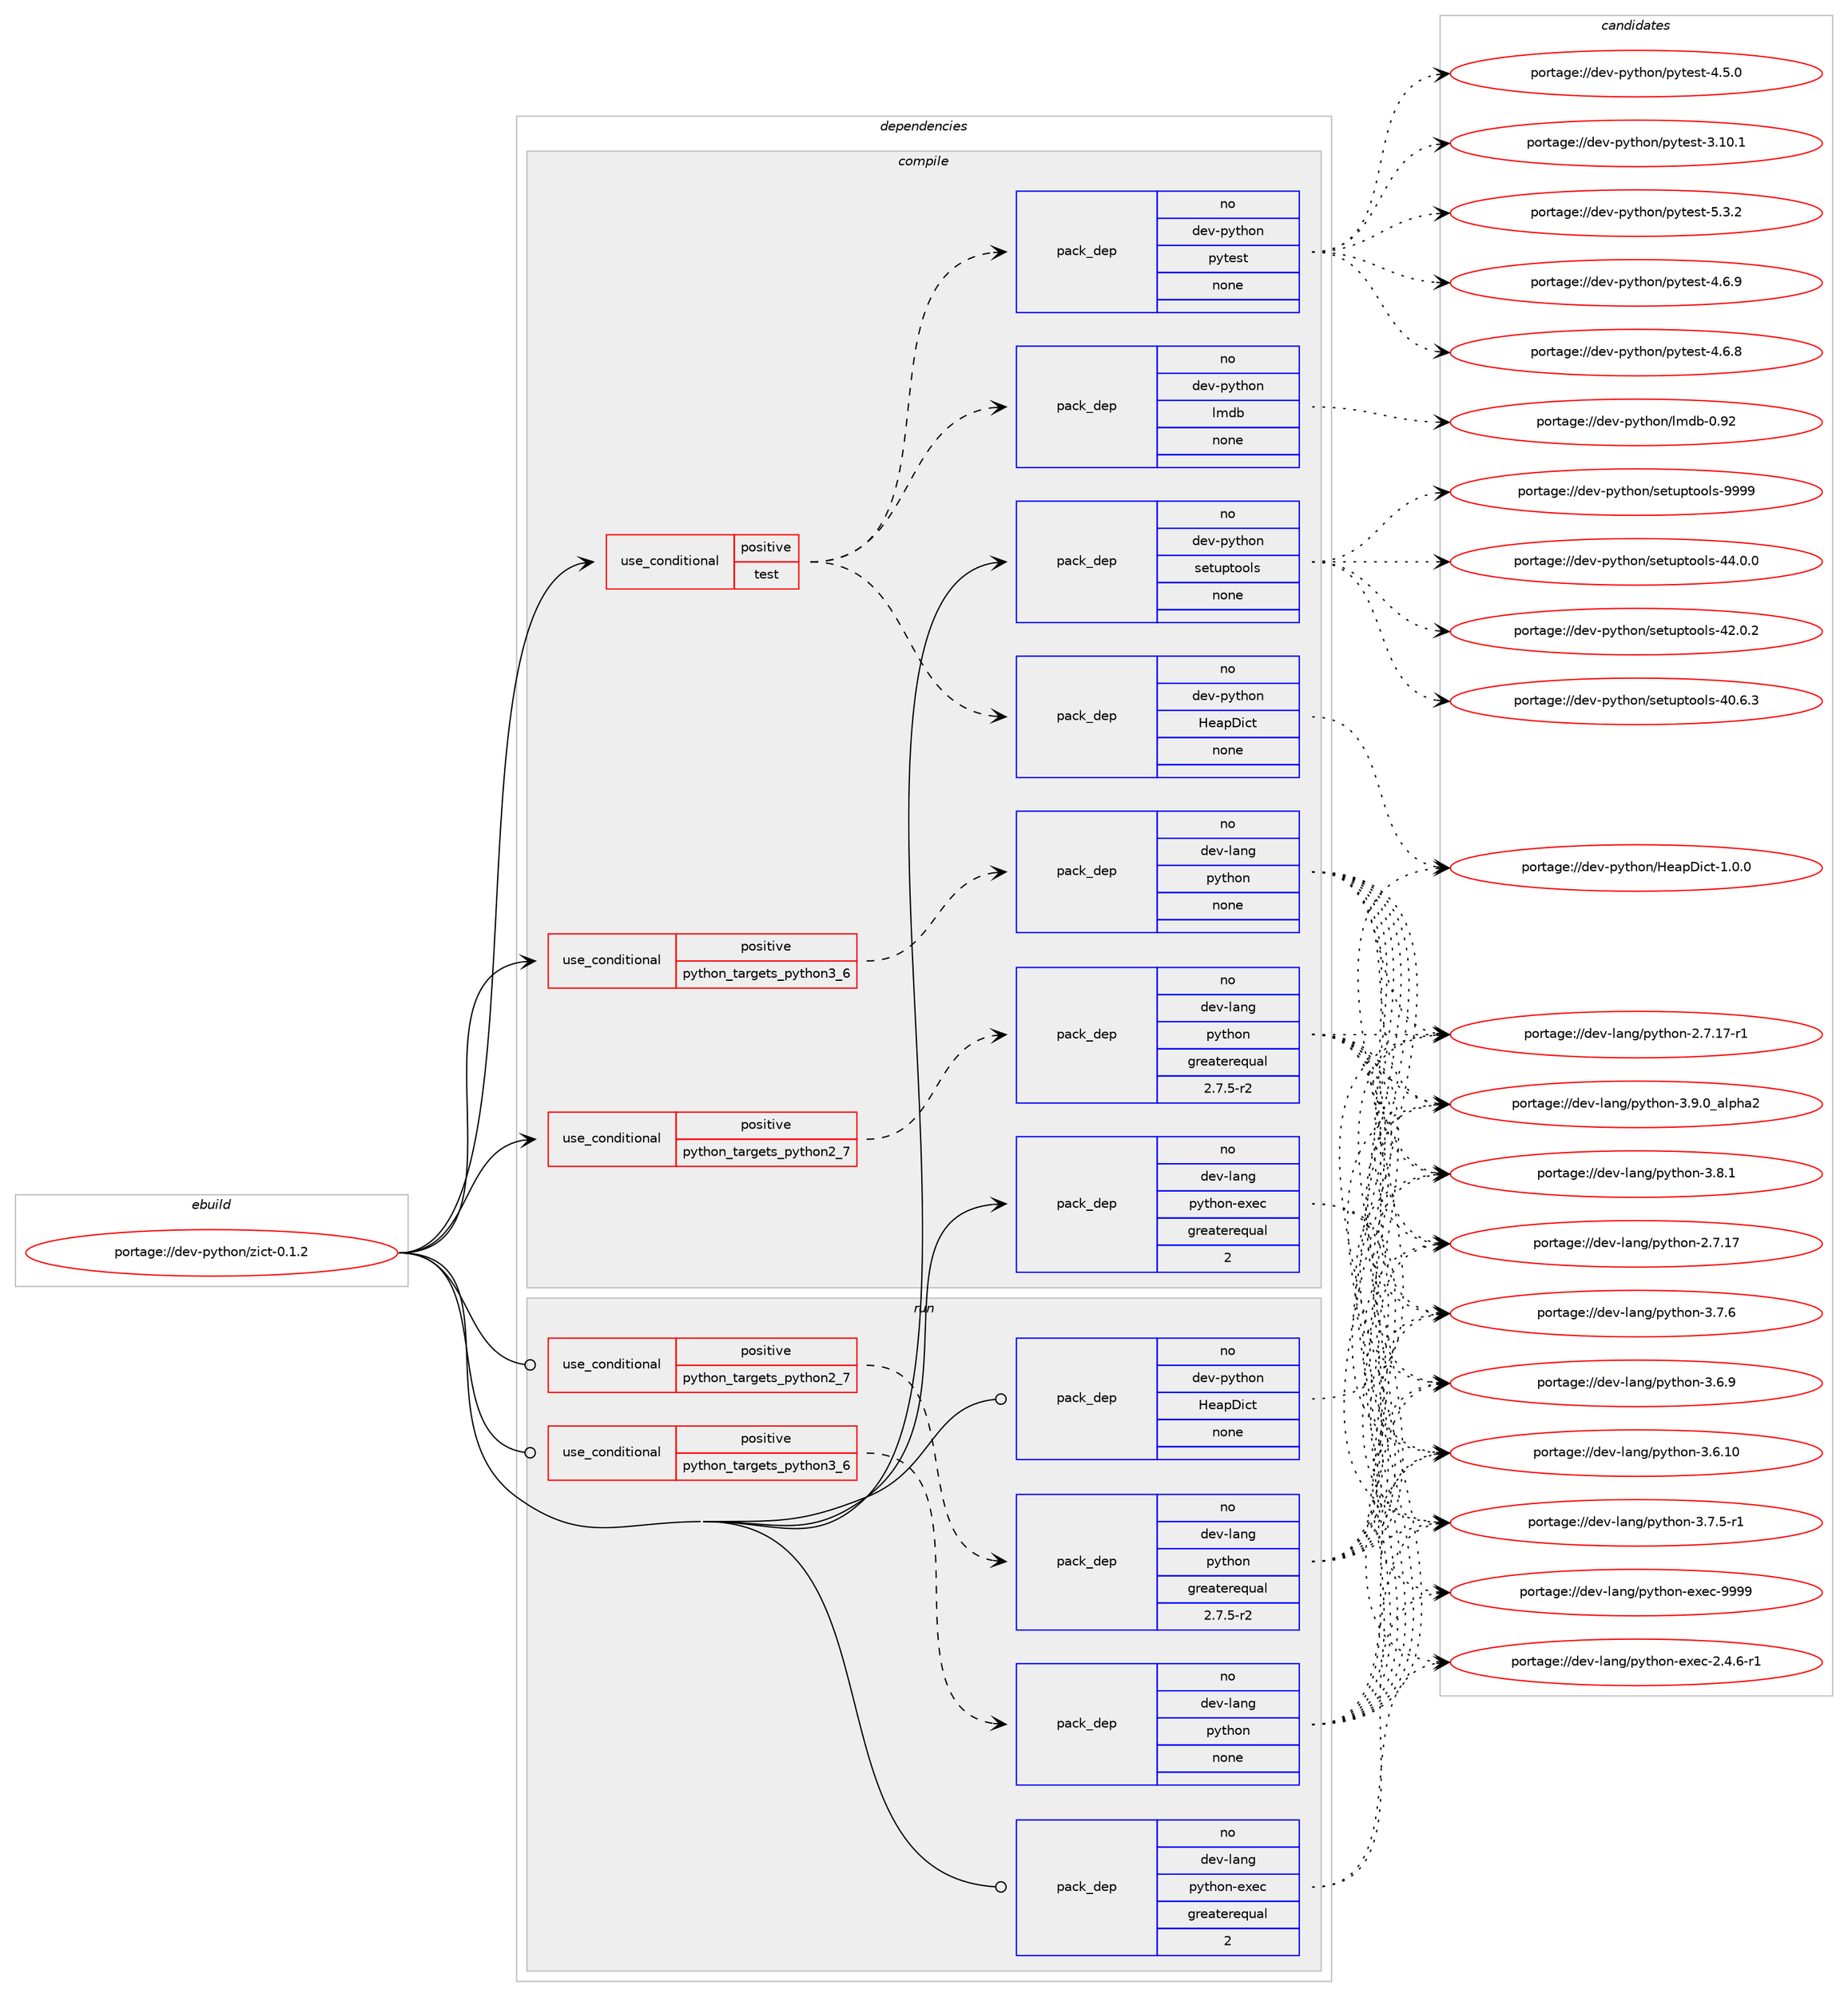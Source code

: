 digraph prolog {

# *************
# Graph options
# *************

newrank=true;
concentrate=true;
compound=true;
graph [rankdir=LR,fontname=Helvetica,fontsize=10,ranksep=1.5];#, ranksep=2.5, nodesep=0.2];
edge  [arrowhead=vee];
node  [fontname=Helvetica,fontsize=10];

# **********
# The ebuild
# **********

subgraph cluster_leftcol {
color=gray;
label=<<i>ebuild</i>>;
id [label="portage://dev-python/zict-0.1.2", color=red, width=4, href="../dev-python/zict-0.1.2.svg"];
}

# ****************
# The dependencies
# ****************

subgraph cluster_midcol {
color=gray;
label=<<i>dependencies</i>>;
subgraph cluster_compile {
fillcolor="#eeeeee";
style=filled;
label=<<i>compile</i>>;
subgraph cond103267 {
dependency416771 [label=<<TABLE BORDER="0" CELLBORDER="1" CELLSPACING="0" CELLPADDING="4"><TR><TD ROWSPAN="3" CELLPADDING="10">use_conditional</TD></TR><TR><TD>positive</TD></TR><TR><TD>python_targets_python2_7</TD></TR></TABLE>>, shape=none, color=red];
subgraph pack308623 {
dependency416772 [label=<<TABLE BORDER="0" CELLBORDER="1" CELLSPACING="0" CELLPADDING="4" WIDTH="220"><TR><TD ROWSPAN="6" CELLPADDING="30">pack_dep</TD></TR><TR><TD WIDTH="110">no</TD></TR><TR><TD>dev-lang</TD></TR><TR><TD>python</TD></TR><TR><TD>greaterequal</TD></TR><TR><TD>2.7.5-r2</TD></TR></TABLE>>, shape=none, color=blue];
}
dependency416771:e -> dependency416772:w [weight=20,style="dashed",arrowhead="vee"];
}
id:e -> dependency416771:w [weight=20,style="solid",arrowhead="vee"];
subgraph cond103268 {
dependency416773 [label=<<TABLE BORDER="0" CELLBORDER="1" CELLSPACING="0" CELLPADDING="4"><TR><TD ROWSPAN="3" CELLPADDING="10">use_conditional</TD></TR><TR><TD>positive</TD></TR><TR><TD>python_targets_python3_6</TD></TR></TABLE>>, shape=none, color=red];
subgraph pack308624 {
dependency416774 [label=<<TABLE BORDER="0" CELLBORDER="1" CELLSPACING="0" CELLPADDING="4" WIDTH="220"><TR><TD ROWSPAN="6" CELLPADDING="30">pack_dep</TD></TR><TR><TD WIDTH="110">no</TD></TR><TR><TD>dev-lang</TD></TR><TR><TD>python</TD></TR><TR><TD>none</TD></TR><TR><TD></TD></TR></TABLE>>, shape=none, color=blue];
}
dependency416773:e -> dependency416774:w [weight=20,style="dashed",arrowhead="vee"];
}
id:e -> dependency416773:w [weight=20,style="solid",arrowhead="vee"];
subgraph cond103269 {
dependency416775 [label=<<TABLE BORDER="0" CELLBORDER="1" CELLSPACING="0" CELLPADDING="4"><TR><TD ROWSPAN="3" CELLPADDING="10">use_conditional</TD></TR><TR><TD>positive</TD></TR><TR><TD>test</TD></TR></TABLE>>, shape=none, color=red];
subgraph pack308625 {
dependency416776 [label=<<TABLE BORDER="0" CELLBORDER="1" CELLSPACING="0" CELLPADDING="4" WIDTH="220"><TR><TD ROWSPAN="6" CELLPADDING="30">pack_dep</TD></TR><TR><TD WIDTH="110">no</TD></TR><TR><TD>dev-python</TD></TR><TR><TD>HeapDict</TD></TR><TR><TD>none</TD></TR><TR><TD></TD></TR></TABLE>>, shape=none, color=blue];
}
dependency416775:e -> dependency416776:w [weight=20,style="dashed",arrowhead="vee"];
subgraph pack308626 {
dependency416777 [label=<<TABLE BORDER="0" CELLBORDER="1" CELLSPACING="0" CELLPADDING="4" WIDTH="220"><TR><TD ROWSPAN="6" CELLPADDING="30">pack_dep</TD></TR><TR><TD WIDTH="110">no</TD></TR><TR><TD>dev-python</TD></TR><TR><TD>lmdb</TD></TR><TR><TD>none</TD></TR><TR><TD></TD></TR></TABLE>>, shape=none, color=blue];
}
dependency416775:e -> dependency416777:w [weight=20,style="dashed",arrowhead="vee"];
subgraph pack308627 {
dependency416778 [label=<<TABLE BORDER="0" CELLBORDER="1" CELLSPACING="0" CELLPADDING="4" WIDTH="220"><TR><TD ROWSPAN="6" CELLPADDING="30">pack_dep</TD></TR><TR><TD WIDTH="110">no</TD></TR><TR><TD>dev-python</TD></TR><TR><TD>pytest</TD></TR><TR><TD>none</TD></TR><TR><TD></TD></TR></TABLE>>, shape=none, color=blue];
}
dependency416775:e -> dependency416778:w [weight=20,style="dashed",arrowhead="vee"];
}
id:e -> dependency416775:w [weight=20,style="solid",arrowhead="vee"];
subgraph pack308628 {
dependency416779 [label=<<TABLE BORDER="0" CELLBORDER="1" CELLSPACING="0" CELLPADDING="4" WIDTH="220"><TR><TD ROWSPAN="6" CELLPADDING="30">pack_dep</TD></TR><TR><TD WIDTH="110">no</TD></TR><TR><TD>dev-lang</TD></TR><TR><TD>python-exec</TD></TR><TR><TD>greaterequal</TD></TR><TR><TD>2</TD></TR></TABLE>>, shape=none, color=blue];
}
id:e -> dependency416779:w [weight=20,style="solid",arrowhead="vee"];
subgraph pack308629 {
dependency416780 [label=<<TABLE BORDER="0" CELLBORDER="1" CELLSPACING="0" CELLPADDING="4" WIDTH="220"><TR><TD ROWSPAN="6" CELLPADDING="30">pack_dep</TD></TR><TR><TD WIDTH="110">no</TD></TR><TR><TD>dev-python</TD></TR><TR><TD>setuptools</TD></TR><TR><TD>none</TD></TR><TR><TD></TD></TR></TABLE>>, shape=none, color=blue];
}
id:e -> dependency416780:w [weight=20,style="solid",arrowhead="vee"];
}
subgraph cluster_compileandrun {
fillcolor="#eeeeee";
style=filled;
label=<<i>compile and run</i>>;
}
subgraph cluster_run {
fillcolor="#eeeeee";
style=filled;
label=<<i>run</i>>;
subgraph cond103270 {
dependency416781 [label=<<TABLE BORDER="0" CELLBORDER="1" CELLSPACING="0" CELLPADDING="4"><TR><TD ROWSPAN="3" CELLPADDING="10">use_conditional</TD></TR><TR><TD>positive</TD></TR><TR><TD>python_targets_python2_7</TD></TR></TABLE>>, shape=none, color=red];
subgraph pack308630 {
dependency416782 [label=<<TABLE BORDER="0" CELLBORDER="1" CELLSPACING="0" CELLPADDING="4" WIDTH="220"><TR><TD ROWSPAN="6" CELLPADDING="30">pack_dep</TD></TR><TR><TD WIDTH="110">no</TD></TR><TR><TD>dev-lang</TD></TR><TR><TD>python</TD></TR><TR><TD>greaterequal</TD></TR><TR><TD>2.7.5-r2</TD></TR></TABLE>>, shape=none, color=blue];
}
dependency416781:e -> dependency416782:w [weight=20,style="dashed",arrowhead="vee"];
}
id:e -> dependency416781:w [weight=20,style="solid",arrowhead="odot"];
subgraph cond103271 {
dependency416783 [label=<<TABLE BORDER="0" CELLBORDER="1" CELLSPACING="0" CELLPADDING="4"><TR><TD ROWSPAN="3" CELLPADDING="10">use_conditional</TD></TR><TR><TD>positive</TD></TR><TR><TD>python_targets_python3_6</TD></TR></TABLE>>, shape=none, color=red];
subgraph pack308631 {
dependency416784 [label=<<TABLE BORDER="0" CELLBORDER="1" CELLSPACING="0" CELLPADDING="4" WIDTH="220"><TR><TD ROWSPAN="6" CELLPADDING="30">pack_dep</TD></TR><TR><TD WIDTH="110">no</TD></TR><TR><TD>dev-lang</TD></TR><TR><TD>python</TD></TR><TR><TD>none</TD></TR><TR><TD></TD></TR></TABLE>>, shape=none, color=blue];
}
dependency416783:e -> dependency416784:w [weight=20,style="dashed",arrowhead="vee"];
}
id:e -> dependency416783:w [weight=20,style="solid",arrowhead="odot"];
subgraph pack308632 {
dependency416785 [label=<<TABLE BORDER="0" CELLBORDER="1" CELLSPACING="0" CELLPADDING="4" WIDTH="220"><TR><TD ROWSPAN="6" CELLPADDING="30">pack_dep</TD></TR><TR><TD WIDTH="110">no</TD></TR><TR><TD>dev-lang</TD></TR><TR><TD>python-exec</TD></TR><TR><TD>greaterequal</TD></TR><TR><TD>2</TD></TR></TABLE>>, shape=none, color=blue];
}
id:e -> dependency416785:w [weight=20,style="solid",arrowhead="odot"];
subgraph pack308633 {
dependency416786 [label=<<TABLE BORDER="0" CELLBORDER="1" CELLSPACING="0" CELLPADDING="4" WIDTH="220"><TR><TD ROWSPAN="6" CELLPADDING="30">pack_dep</TD></TR><TR><TD WIDTH="110">no</TD></TR><TR><TD>dev-python</TD></TR><TR><TD>HeapDict</TD></TR><TR><TD>none</TD></TR><TR><TD></TD></TR></TABLE>>, shape=none, color=blue];
}
id:e -> dependency416786:w [weight=20,style="solid",arrowhead="odot"];
}
}

# **************
# The candidates
# **************

subgraph cluster_choices {
rank=same;
color=gray;
label=<<i>candidates</i>>;

subgraph choice308623 {
color=black;
nodesep=1;
choice10010111845108971101034711212111610411111045514657464895971081121049750 [label="portage://dev-lang/python-3.9.0_alpha2", color=red, width=4,href="../dev-lang/python-3.9.0_alpha2.svg"];
choice100101118451089711010347112121116104111110455146564649 [label="portage://dev-lang/python-3.8.1", color=red, width=4,href="../dev-lang/python-3.8.1.svg"];
choice100101118451089711010347112121116104111110455146554654 [label="portage://dev-lang/python-3.7.6", color=red, width=4,href="../dev-lang/python-3.7.6.svg"];
choice1001011184510897110103471121211161041111104551465546534511449 [label="portage://dev-lang/python-3.7.5-r1", color=red, width=4,href="../dev-lang/python-3.7.5-r1.svg"];
choice100101118451089711010347112121116104111110455146544657 [label="portage://dev-lang/python-3.6.9", color=red, width=4,href="../dev-lang/python-3.6.9.svg"];
choice10010111845108971101034711212111610411111045514654464948 [label="portage://dev-lang/python-3.6.10", color=red, width=4,href="../dev-lang/python-3.6.10.svg"];
choice100101118451089711010347112121116104111110455046554649554511449 [label="portage://dev-lang/python-2.7.17-r1", color=red, width=4,href="../dev-lang/python-2.7.17-r1.svg"];
choice10010111845108971101034711212111610411111045504655464955 [label="portage://dev-lang/python-2.7.17", color=red, width=4,href="../dev-lang/python-2.7.17.svg"];
dependency416772:e -> choice10010111845108971101034711212111610411111045514657464895971081121049750:w [style=dotted,weight="100"];
dependency416772:e -> choice100101118451089711010347112121116104111110455146564649:w [style=dotted,weight="100"];
dependency416772:e -> choice100101118451089711010347112121116104111110455146554654:w [style=dotted,weight="100"];
dependency416772:e -> choice1001011184510897110103471121211161041111104551465546534511449:w [style=dotted,weight="100"];
dependency416772:e -> choice100101118451089711010347112121116104111110455146544657:w [style=dotted,weight="100"];
dependency416772:e -> choice10010111845108971101034711212111610411111045514654464948:w [style=dotted,weight="100"];
dependency416772:e -> choice100101118451089711010347112121116104111110455046554649554511449:w [style=dotted,weight="100"];
dependency416772:e -> choice10010111845108971101034711212111610411111045504655464955:w [style=dotted,weight="100"];
}
subgraph choice308624 {
color=black;
nodesep=1;
choice10010111845108971101034711212111610411111045514657464895971081121049750 [label="portage://dev-lang/python-3.9.0_alpha2", color=red, width=4,href="../dev-lang/python-3.9.0_alpha2.svg"];
choice100101118451089711010347112121116104111110455146564649 [label="portage://dev-lang/python-3.8.1", color=red, width=4,href="../dev-lang/python-3.8.1.svg"];
choice100101118451089711010347112121116104111110455146554654 [label="portage://dev-lang/python-3.7.6", color=red, width=4,href="../dev-lang/python-3.7.6.svg"];
choice1001011184510897110103471121211161041111104551465546534511449 [label="portage://dev-lang/python-3.7.5-r1", color=red, width=4,href="../dev-lang/python-3.7.5-r1.svg"];
choice100101118451089711010347112121116104111110455146544657 [label="portage://dev-lang/python-3.6.9", color=red, width=4,href="../dev-lang/python-3.6.9.svg"];
choice10010111845108971101034711212111610411111045514654464948 [label="portage://dev-lang/python-3.6.10", color=red, width=4,href="../dev-lang/python-3.6.10.svg"];
choice100101118451089711010347112121116104111110455046554649554511449 [label="portage://dev-lang/python-2.7.17-r1", color=red, width=4,href="../dev-lang/python-2.7.17-r1.svg"];
choice10010111845108971101034711212111610411111045504655464955 [label="portage://dev-lang/python-2.7.17", color=red, width=4,href="../dev-lang/python-2.7.17.svg"];
dependency416774:e -> choice10010111845108971101034711212111610411111045514657464895971081121049750:w [style=dotted,weight="100"];
dependency416774:e -> choice100101118451089711010347112121116104111110455146564649:w [style=dotted,weight="100"];
dependency416774:e -> choice100101118451089711010347112121116104111110455146554654:w [style=dotted,weight="100"];
dependency416774:e -> choice1001011184510897110103471121211161041111104551465546534511449:w [style=dotted,weight="100"];
dependency416774:e -> choice100101118451089711010347112121116104111110455146544657:w [style=dotted,weight="100"];
dependency416774:e -> choice10010111845108971101034711212111610411111045514654464948:w [style=dotted,weight="100"];
dependency416774:e -> choice100101118451089711010347112121116104111110455046554649554511449:w [style=dotted,weight="100"];
dependency416774:e -> choice10010111845108971101034711212111610411111045504655464955:w [style=dotted,weight="100"];
}
subgraph choice308625 {
color=black;
nodesep=1;
choice100101118451121211161041111104772101971126810599116454946484648 [label="portage://dev-python/HeapDict-1.0.0", color=red, width=4,href="../dev-python/HeapDict-1.0.0.svg"];
dependency416776:e -> choice100101118451121211161041111104772101971126810599116454946484648:w [style=dotted,weight="100"];
}
subgraph choice308626 {
color=black;
nodesep=1;
choice1001011184511212111610411111047108109100984548465750 [label="portage://dev-python/lmdb-0.92", color=red, width=4,href="../dev-python/lmdb-0.92.svg"];
dependency416777:e -> choice1001011184511212111610411111047108109100984548465750:w [style=dotted,weight="100"];
}
subgraph choice308627 {
color=black;
nodesep=1;
choice1001011184511212111610411111047112121116101115116455346514650 [label="portage://dev-python/pytest-5.3.2", color=red, width=4,href="../dev-python/pytest-5.3.2.svg"];
choice1001011184511212111610411111047112121116101115116455246544657 [label="portage://dev-python/pytest-4.6.9", color=red, width=4,href="../dev-python/pytest-4.6.9.svg"];
choice1001011184511212111610411111047112121116101115116455246544656 [label="portage://dev-python/pytest-4.6.8", color=red, width=4,href="../dev-python/pytest-4.6.8.svg"];
choice1001011184511212111610411111047112121116101115116455246534648 [label="portage://dev-python/pytest-4.5.0", color=red, width=4,href="../dev-python/pytest-4.5.0.svg"];
choice100101118451121211161041111104711212111610111511645514649484649 [label="portage://dev-python/pytest-3.10.1", color=red, width=4,href="../dev-python/pytest-3.10.1.svg"];
dependency416778:e -> choice1001011184511212111610411111047112121116101115116455346514650:w [style=dotted,weight="100"];
dependency416778:e -> choice1001011184511212111610411111047112121116101115116455246544657:w [style=dotted,weight="100"];
dependency416778:e -> choice1001011184511212111610411111047112121116101115116455246544656:w [style=dotted,weight="100"];
dependency416778:e -> choice1001011184511212111610411111047112121116101115116455246534648:w [style=dotted,weight="100"];
dependency416778:e -> choice100101118451121211161041111104711212111610111511645514649484649:w [style=dotted,weight="100"];
}
subgraph choice308628 {
color=black;
nodesep=1;
choice10010111845108971101034711212111610411111045101120101994557575757 [label="portage://dev-lang/python-exec-9999", color=red, width=4,href="../dev-lang/python-exec-9999.svg"];
choice10010111845108971101034711212111610411111045101120101994550465246544511449 [label="portage://dev-lang/python-exec-2.4.6-r1", color=red, width=4,href="../dev-lang/python-exec-2.4.6-r1.svg"];
dependency416779:e -> choice10010111845108971101034711212111610411111045101120101994557575757:w [style=dotted,weight="100"];
dependency416779:e -> choice10010111845108971101034711212111610411111045101120101994550465246544511449:w [style=dotted,weight="100"];
}
subgraph choice308629 {
color=black;
nodesep=1;
choice10010111845112121116104111110471151011161171121161111111081154557575757 [label="portage://dev-python/setuptools-9999", color=red, width=4,href="../dev-python/setuptools-9999.svg"];
choice100101118451121211161041111104711510111611711211611111110811545525246484648 [label="portage://dev-python/setuptools-44.0.0", color=red, width=4,href="../dev-python/setuptools-44.0.0.svg"];
choice100101118451121211161041111104711510111611711211611111110811545525046484650 [label="portage://dev-python/setuptools-42.0.2", color=red, width=4,href="../dev-python/setuptools-42.0.2.svg"];
choice100101118451121211161041111104711510111611711211611111110811545524846544651 [label="portage://dev-python/setuptools-40.6.3", color=red, width=4,href="../dev-python/setuptools-40.6.3.svg"];
dependency416780:e -> choice10010111845112121116104111110471151011161171121161111111081154557575757:w [style=dotted,weight="100"];
dependency416780:e -> choice100101118451121211161041111104711510111611711211611111110811545525246484648:w [style=dotted,weight="100"];
dependency416780:e -> choice100101118451121211161041111104711510111611711211611111110811545525046484650:w [style=dotted,weight="100"];
dependency416780:e -> choice100101118451121211161041111104711510111611711211611111110811545524846544651:w [style=dotted,weight="100"];
}
subgraph choice308630 {
color=black;
nodesep=1;
choice10010111845108971101034711212111610411111045514657464895971081121049750 [label="portage://dev-lang/python-3.9.0_alpha2", color=red, width=4,href="../dev-lang/python-3.9.0_alpha2.svg"];
choice100101118451089711010347112121116104111110455146564649 [label="portage://dev-lang/python-3.8.1", color=red, width=4,href="../dev-lang/python-3.8.1.svg"];
choice100101118451089711010347112121116104111110455146554654 [label="portage://dev-lang/python-3.7.6", color=red, width=4,href="../dev-lang/python-3.7.6.svg"];
choice1001011184510897110103471121211161041111104551465546534511449 [label="portage://dev-lang/python-3.7.5-r1", color=red, width=4,href="../dev-lang/python-3.7.5-r1.svg"];
choice100101118451089711010347112121116104111110455146544657 [label="portage://dev-lang/python-3.6.9", color=red, width=4,href="../dev-lang/python-3.6.9.svg"];
choice10010111845108971101034711212111610411111045514654464948 [label="portage://dev-lang/python-3.6.10", color=red, width=4,href="../dev-lang/python-3.6.10.svg"];
choice100101118451089711010347112121116104111110455046554649554511449 [label="portage://dev-lang/python-2.7.17-r1", color=red, width=4,href="../dev-lang/python-2.7.17-r1.svg"];
choice10010111845108971101034711212111610411111045504655464955 [label="portage://dev-lang/python-2.7.17", color=red, width=4,href="../dev-lang/python-2.7.17.svg"];
dependency416782:e -> choice10010111845108971101034711212111610411111045514657464895971081121049750:w [style=dotted,weight="100"];
dependency416782:e -> choice100101118451089711010347112121116104111110455146564649:w [style=dotted,weight="100"];
dependency416782:e -> choice100101118451089711010347112121116104111110455146554654:w [style=dotted,weight="100"];
dependency416782:e -> choice1001011184510897110103471121211161041111104551465546534511449:w [style=dotted,weight="100"];
dependency416782:e -> choice100101118451089711010347112121116104111110455146544657:w [style=dotted,weight="100"];
dependency416782:e -> choice10010111845108971101034711212111610411111045514654464948:w [style=dotted,weight="100"];
dependency416782:e -> choice100101118451089711010347112121116104111110455046554649554511449:w [style=dotted,weight="100"];
dependency416782:e -> choice10010111845108971101034711212111610411111045504655464955:w [style=dotted,weight="100"];
}
subgraph choice308631 {
color=black;
nodesep=1;
choice10010111845108971101034711212111610411111045514657464895971081121049750 [label="portage://dev-lang/python-3.9.0_alpha2", color=red, width=4,href="../dev-lang/python-3.9.0_alpha2.svg"];
choice100101118451089711010347112121116104111110455146564649 [label="portage://dev-lang/python-3.8.1", color=red, width=4,href="../dev-lang/python-3.8.1.svg"];
choice100101118451089711010347112121116104111110455146554654 [label="portage://dev-lang/python-3.7.6", color=red, width=4,href="../dev-lang/python-3.7.6.svg"];
choice1001011184510897110103471121211161041111104551465546534511449 [label="portage://dev-lang/python-3.7.5-r1", color=red, width=4,href="../dev-lang/python-3.7.5-r1.svg"];
choice100101118451089711010347112121116104111110455146544657 [label="portage://dev-lang/python-3.6.9", color=red, width=4,href="../dev-lang/python-3.6.9.svg"];
choice10010111845108971101034711212111610411111045514654464948 [label="portage://dev-lang/python-3.6.10", color=red, width=4,href="../dev-lang/python-3.6.10.svg"];
choice100101118451089711010347112121116104111110455046554649554511449 [label="portage://dev-lang/python-2.7.17-r1", color=red, width=4,href="../dev-lang/python-2.7.17-r1.svg"];
choice10010111845108971101034711212111610411111045504655464955 [label="portage://dev-lang/python-2.7.17", color=red, width=4,href="../dev-lang/python-2.7.17.svg"];
dependency416784:e -> choice10010111845108971101034711212111610411111045514657464895971081121049750:w [style=dotted,weight="100"];
dependency416784:e -> choice100101118451089711010347112121116104111110455146564649:w [style=dotted,weight="100"];
dependency416784:e -> choice100101118451089711010347112121116104111110455146554654:w [style=dotted,weight="100"];
dependency416784:e -> choice1001011184510897110103471121211161041111104551465546534511449:w [style=dotted,weight="100"];
dependency416784:e -> choice100101118451089711010347112121116104111110455146544657:w [style=dotted,weight="100"];
dependency416784:e -> choice10010111845108971101034711212111610411111045514654464948:w [style=dotted,weight="100"];
dependency416784:e -> choice100101118451089711010347112121116104111110455046554649554511449:w [style=dotted,weight="100"];
dependency416784:e -> choice10010111845108971101034711212111610411111045504655464955:w [style=dotted,weight="100"];
}
subgraph choice308632 {
color=black;
nodesep=1;
choice10010111845108971101034711212111610411111045101120101994557575757 [label="portage://dev-lang/python-exec-9999", color=red, width=4,href="../dev-lang/python-exec-9999.svg"];
choice10010111845108971101034711212111610411111045101120101994550465246544511449 [label="portage://dev-lang/python-exec-2.4.6-r1", color=red, width=4,href="../dev-lang/python-exec-2.4.6-r1.svg"];
dependency416785:e -> choice10010111845108971101034711212111610411111045101120101994557575757:w [style=dotted,weight="100"];
dependency416785:e -> choice10010111845108971101034711212111610411111045101120101994550465246544511449:w [style=dotted,weight="100"];
}
subgraph choice308633 {
color=black;
nodesep=1;
choice100101118451121211161041111104772101971126810599116454946484648 [label="portage://dev-python/HeapDict-1.0.0", color=red, width=4,href="../dev-python/HeapDict-1.0.0.svg"];
dependency416786:e -> choice100101118451121211161041111104772101971126810599116454946484648:w [style=dotted,weight="100"];
}
}

}
